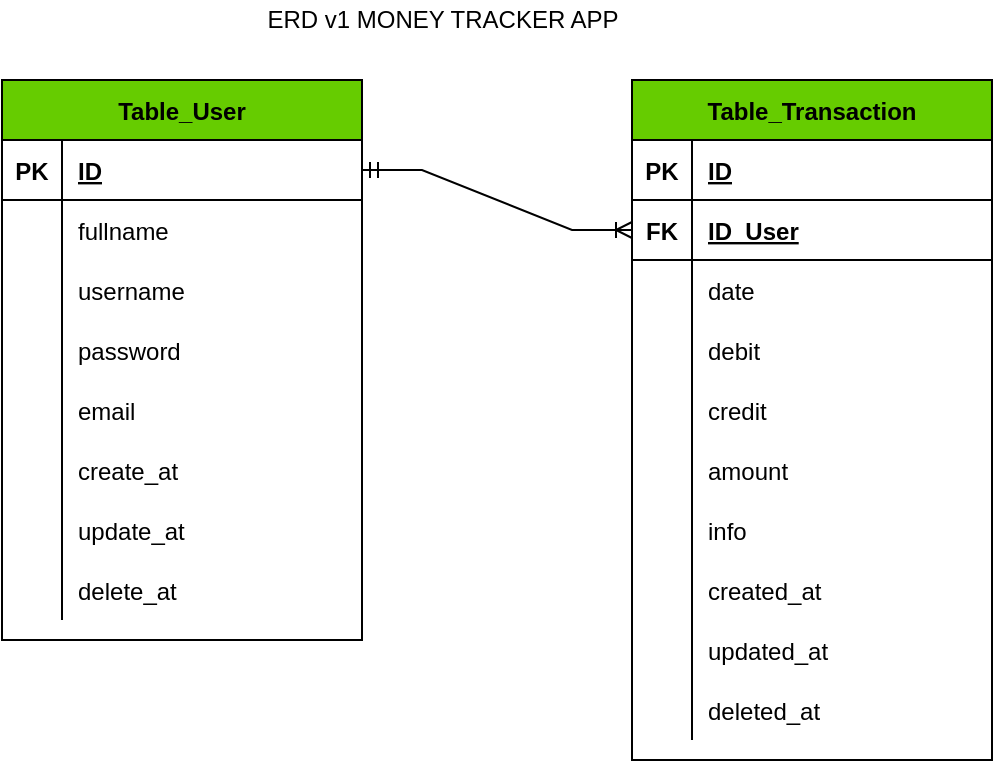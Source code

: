 <mxfile version="19.0.3" type="device"><diagram id="sNTAGQb7VIp_KdWMKtys" name="Page-1"><mxGraphModel dx="1046" dy="593" grid="1" gridSize="10" guides="1" tooltips="1" connect="1" arrows="1" fold="1" page="1" pageScale="1" pageWidth="1169" pageHeight="827" math="0" shadow="0"><root><mxCell id="0"/><mxCell id="1" parent="0"/><mxCell id="6x2mIcCouC2CUXuPMAEW-6" value="Table_Transaction" style="shape=table;startSize=30;container=1;collapsible=1;childLayout=tableLayout;fixedRows=1;rowLines=0;fontStyle=1;align=center;resizeLast=1;fillColor=#66CC00;" parent="1" vertex="1"><mxGeometry x="495" y="60" width="180" height="340" as="geometry"/></mxCell><mxCell id="6x2mIcCouC2CUXuPMAEW-7" value="" style="shape=tableRow;horizontal=0;startSize=0;swimlaneHead=0;swimlaneBody=0;fillColor=none;collapsible=0;dropTarget=0;points=[[0,0.5],[1,0.5]];portConstraint=eastwest;top=0;left=0;right=0;bottom=1;" parent="6x2mIcCouC2CUXuPMAEW-6" vertex="1"><mxGeometry y="30" width="180" height="30" as="geometry"/></mxCell><mxCell id="6x2mIcCouC2CUXuPMAEW-8" value="PK" style="shape=partialRectangle;connectable=0;fillColor=none;top=0;left=0;bottom=0;right=0;fontStyle=1;overflow=hidden;" parent="6x2mIcCouC2CUXuPMAEW-7" vertex="1"><mxGeometry width="30" height="30" as="geometry"><mxRectangle width="30" height="30" as="alternateBounds"/></mxGeometry></mxCell><mxCell id="6x2mIcCouC2CUXuPMAEW-9" value="ID" style="shape=partialRectangle;connectable=0;fillColor=none;top=0;left=0;bottom=0;right=0;align=left;spacingLeft=6;fontStyle=5;overflow=hidden;" parent="6x2mIcCouC2CUXuPMAEW-7" vertex="1"><mxGeometry x="30" width="150" height="30" as="geometry"><mxRectangle width="150" height="30" as="alternateBounds"/></mxGeometry></mxCell><mxCell id="REz807rj0KF1TPGI6vRZ-8" value="" style="shape=tableRow;horizontal=0;startSize=0;swimlaneHead=0;swimlaneBody=0;fillColor=none;collapsible=0;dropTarget=0;points=[[0,0.5],[1,0.5]];portConstraint=eastwest;top=0;left=0;right=0;bottom=1;" vertex="1" parent="6x2mIcCouC2CUXuPMAEW-6"><mxGeometry y="60" width="180" height="30" as="geometry"/></mxCell><mxCell id="REz807rj0KF1TPGI6vRZ-9" value="FK" style="shape=partialRectangle;connectable=0;fillColor=none;top=0;left=0;bottom=0;right=0;fontStyle=1;overflow=hidden;" vertex="1" parent="REz807rj0KF1TPGI6vRZ-8"><mxGeometry width="30" height="30" as="geometry"><mxRectangle width="30" height="30" as="alternateBounds"/></mxGeometry></mxCell><mxCell id="REz807rj0KF1TPGI6vRZ-10" value="ID_User" style="shape=partialRectangle;connectable=0;fillColor=none;top=0;left=0;bottom=0;right=0;align=left;spacingLeft=6;fontStyle=5;overflow=hidden;" vertex="1" parent="REz807rj0KF1TPGI6vRZ-8"><mxGeometry x="30" width="150" height="30" as="geometry"><mxRectangle width="150" height="30" as="alternateBounds"/></mxGeometry></mxCell><mxCell id="6x2mIcCouC2CUXuPMAEW-10" value="" style="shape=tableRow;horizontal=0;startSize=0;swimlaneHead=0;swimlaneBody=0;fillColor=none;collapsible=0;dropTarget=0;points=[[0,0.5],[1,0.5]];portConstraint=eastwest;top=0;left=0;right=0;bottom=0;" parent="6x2mIcCouC2CUXuPMAEW-6" vertex="1"><mxGeometry y="90" width="180" height="30" as="geometry"/></mxCell><mxCell id="6x2mIcCouC2CUXuPMAEW-11" value="" style="shape=partialRectangle;connectable=0;fillColor=none;top=0;left=0;bottom=0;right=0;editable=1;overflow=hidden;" parent="6x2mIcCouC2CUXuPMAEW-10" vertex="1"><mxGeometry width="30" height="30" as="geometry"><mxRectangle width="30" height="30" as="alternateBounds"/></mxGeometry></mxCell><mxCell id="6x2mIcCouC2CUXuPMAEW-12" value="date" style="shape=partialRectangle;connectable=0;fillColor=none;top=0;left=0;bottom=0;right=0;align=left;spacingLeft=6;overflow=hidden;" parent="6x2mIcCouC2CUXuPMAEW-10" vertex="1"><mxGeometry x="30" width="150" height="30" as="geometry"><mxRectangle width="150" height="30" as="alternateBounds"/></mxGeometry></mxCell><mxCell id="6x2mIcCouC2CUXuPMAEW-13" value="" style="shape=tableRow;horizontal=0;startSize=0;swimlaneHead=0;swimlaneBody=0;fillColor=none;collapsible=0;dropTarget=0;points=[[0,0.5],[1,0.5]];portConstraint=eastwest;top=0;left=0;right=0;bottom=0;" parent="6x2mIcCouC2CUXuPMAEW-6" vertex="1"><mxGeometry y="120" width="180" height="30" as="geometry"/></mxCell><mxCell id="6x2mIcCouC2CUXuPMAEW-14" value="" style="shape=partialRectangle;connectable=0;fillColor=none;top=0;left=0;bottom=0;right=0;editable=1;overflow=hidden;" parent="6x2mIcCouC2CUXuPMAEW-13" vertex="1"><mxGeometry width="30" height="30" as="geometry"><mxRectangle width="30" height="30" as="alternateBounds"/></mxGeometry></mxCell><mxCell id="6x2mIcCouC2CUXuPMAEW-15" value="debit" style="shape=partialRectangle;connectable=0;fillColor=none;top=0;left=0;bottom=0;right=0;align=left;spacingLeft=6;overflow=hidden;" parent="6x2mIcCouC2CUXuPMAEW-13" vertex="1"><mxGeometry x="30" width="150" height="30" as="geometry"><mxRectangle width="150" height="30" as="alternateBounds"/></mxGeometry></mxCell><mxCell id="6x2mIcCouC2CUXuPMAEW-16" value="" style="shape=tableRow;horizontal=0;startSize=0;swimlaneHead=0;swimlaneBody=0;fillColor=none;collapsible=0;dropTarget=0;points=[[0,0.5],[1,0.5]];portConstraint=eastwest;top=0;left=0;right=0;bottom=0;" parent="6x2mIcCouC2CUXuPMAEW-6" vertex="1"><mxGeometry y="150" width="180" height="30" as="geometry"/></mxCell><mxCell id="6x2mIcCouC2CUXuPMAEW-17" value="" style="shape=partialRectangle;connectable=0;fillColor=none;top=0;left=0;bottom=0;right=0;editable=1;overflow=hidden;" parent="6x2mIcCouC2CUXuPMAEW-16" vertex="1"><mxGeometry width="30" height="30" as="geometry"><mxRectangle width="30" height="30" as="alternateBounds"/></mxGeometry></mxCell><mxCell id="6x2mIcCouC2CUXuPMAEW-18" value="credit" style="shape=partialRectangle;connectable=0;fillColor=none;top=0;left=0;bottom=0;right=0;align=left;spacingLeft=6;overflow=hidden;" parent="6x2mIcCouC2CUXuPMAEW-16" vertex="1"><mxGeometry x="30" width="150" height="30" as="geometry"><mxRectangle width="150" height="30" as="alternateBounds"/></mxGeometry></mxCell><mxCell id="6x2mIcCouC2CUXuPMAEW-44" value="" style="shape=tableRow;horizontal=0;startSize=0;swimlaneHead=0;swimlaneBody=0;fillColor=none;collapsible=0;dropTarget=0;points=[[0,0.5],[1,0.5]];portConstraint=eastwest;top=0;left=0;right=0;bottom=0;" parent="6x2mIcCouC2CUXuPMAEW-6" vertex="1"><mxGeometry y="180" width="180" height="30" as="geometry"/></mxCell><mxCell id="6x2mIcCouC2CUXuPMAEW-45" value="" style="shape=partialRectangle;connectable=0;fillColor=none;top=0;left=0;bottom=0;right=0;editable=1;overflow=hidden;" parent="6x2mIcCouC2CUXuPMAEW-44" vertex="1"><mxGeometry width="30" height="30" as="geometry"><mxRectangle width="30" height="30" as="alternateBounds"/></mxGeometry></mxCell><mxCell id="6x2mIcCouC2CUXuPMAEW-46" value="amount" style="shape=partialRectangle;connectable=0;fillColor=none;top=0;left=0;bottom=0;right=0;align=left;spacingLeft=6;overflow=hidden;" parent="6x2mIcCouC2CUXuPMAEW-44" vertex="1"><mxGeometry x="30" width="150" height="30" as="geometry"><mxRectangle width="150" height="30" as="alternateBounds"/></mxGeometry></mxCell><mxCell id="6x2mIcCouC2CUXuPMAEW-47" value="" style="shape=tableRow;horizontal=0;startSize=0;swimlaneHead=0;swimlaneBody=0;fillColor=none;collapsible=0;dropTarget=0;points=[[0,0.5],[1,0.5]];portConstraint=eastwest;top=0;left=0;right=0;bottom=0;" parent="6x2mIcCouC2CUXuPMAEW-6" vertex="1"><mxGeometry y="210" width="180" height="30" as="geometry"/></mxCell><mxCell id="6x2mIcCouC2CUXuPMAEW-48" value="" style="shape=partialRectangle;connectable=0;fillColor=none;top=0;left=0;bottom=0;right=0;editable=1;overflow=hidden;" parent="6x2mIcCouC2CUXuPMAEW-47" vertex="1"><mxGeometry width="30" height="30" as="geometry"><mxRectangle width="30" height="30" as="alternateBounds"/></mxGeometry></mxCell><mxCell id="6x2mIcCouC2CUXuPMAEW-49" value="info" style="shape=partialRectangle;connectable=0;fillColor=none;top=0;left=0;bottom=0;right=0;align=left;spacingLeft=6;overflow=hidden;" parent="6x2mIcCouC2CUXuPMAEW-47" vertex="1"><mxGeometry x="30" width="150" height="30" as="geometry"><mxRectangle width="150" height="30" as="alternateBounds"/></mxGeometry></mxCell><mxCell id="6x2mIcCouC2CUXuPMAEW-50" value="" style="shape=tableRow;horizontal=0;startSize=0;swimlaneHead=0;swimlaneBody=0;fillColor=none;collapsible=0;dropTarget=0;points=[[0,0.5],[1,0.5]];portConstraint=eastwest;top=0;left=0;right=0;bottom=0;" parent="6x2mIcCouC2CUXuPMAEW-6" vertex="1"><mxGeometry y="240" width="180" height="30" as="geometry"/></mxCell><mxCell id="6x2mIcCouC2CUXuPMAEW-51" value="" style="shape=partialRectangle;connectable=0;fillColor=none;top=0;left=0;bottom=0;right=0;editable=1;overflow=hidden;" parent="6x2mIcCouC2CUXuPMAEW-50" vertex="1"><mxGeometry width="30" height="30" as="geometry"><mxRectangle width="30" height="30" as="alternateBounds"/></mxGeometry></mxCell><mxCell id="6x2mIcCouC2CUXuPMAEW-52" value="created_at" style="shape=partialRectangle;connectable=0;fillColor=none;top=0;left=0;bottom=0;right=0;align=left;spacingLeft=6;overflow=hidden;" parent="6x2mIcCouC2CUXuPMAEW-50" vertex="1"><mxGeometry x="30" width="150" height="30" as="geometry"><mxRectangle width="150" height="30" as="alternateBounds"/></mxGeometry></mxCell><mxCell id="REz807rj0KF1TPGI6vRZ-1" value="" style="shape=tableRow;horizontal=0;startSize=0;swimlaneHead=0;swimlaneBody=0;fillColor=none;collapsible=0;dropTarget=0;points=[[0,0.5],[1,0.5]];portConstraint=eastwest;top=0;left=0;right=0;bottom=0;" vertex="1" parent="6x2mIcCouC2CUXuPMAEW-6"><mxGeometry y="270" width="180" height="30" as="geometry"/></mxCell><mxCell id="REz807rj0KF1TPGI6vRZ-2" value="" style="shape=partialRectangle;connectable=0;fillColor=none;top=0;left=0;bottom=0;right=0;editable=1;overflow=hidden;" vertex="1" parent="REz807rj0KF1TPGI6vRZ-1"><mxGeometry width="30" height="30" as="geometry"><mxRectangle width="30" height="30" as="alternateBounds"/></mxGeometry></mxCell><mxCell id="REz807rj0KF1TPGI6vRZ-3" value="updated_at" style="shape=partialRectangle;connectable=0;fillColor=none;top=0;left=0;bottom=0;right=0;align=left;spacingLeft=6;overflow=hidden;" vertex="1" parent="REz807rj0KF1TPGI6vRZ-1"><mxGeometry x="30" width="150" height="30" as="geometry"><mxRectangle width="150" height="30" as="alternateBounds"/></mxGeometry></mxCell><mxCell id="REz807rj0KF1TPGI6vRZ-4" value="" style="shape=tableRow;horizontal=0;startSize=0;swimlaneHead=0;swimlaneBody=0;fillColor=none;collapsible=0;dropTarget=0;points=[[0,0.5],[1,0.5]];portConstraint=eastwest;top=0;left=0;right=0;bottom=0;" vertex="1" parent="6x2mIcCouC2CUXuPMAEW-6"><mxGeometry y="300" width="180" height="30" as="geometry"/></mxCell><mxCell id="REz807rj0KF1TPGI6vRZ-5" value="" style="shape=partialRectangle;connectable=0;fillColor=none;top=0;left=0;bottom=0;right=0;editable=1;overflow=hidden;" vertex="1" parent="REz807rj0KF1TPGI6vRZ-4"><mxGeometry width="30" height="30" as="geometry"><mxRectangle width="30" height="30" as="alternateBounds"/></mxGeometry></mxCell><mxCell id="REz807rj0KF1TPGI6vRZ-6" value="deleted_at" style="shape=partialRectangle;connectable=0;fillColor=none;top=0;left=0;bottom=0;right=0;align=left;spacingLeft=6;overflow=hidden;" vertex="1" parent="REz807rj0KF1TPGI6vRZ-4"><mxGeometry x="30" width="150" height="30" as="geometry"><mxRectangle width="150" height="30" as="alternateBounds"/></mxGeometry></mxCell><mxCell id="6x2mIcCouC2CUXuPMAEW-19" value="Table_User" style="shape=table;startSize=30;container=1;collapsible=1;childLayout=tableLayout;fixedRows=1;rowLines=0;fontStyle=1;align=center;resizeLast=1;fillColor=#66CC00;" parent="1" vertex="1"><mxGeometry x="180" y="60" width="180" height="280" as="geometry"/></mxCell><mxCell id="6x2mIcCouC2CUXuPMAEW-20" value="" style="shape=tableRow;horizontal=0;startSize=0;swimlaneHead=0;swimlaneBody=0;fillColor=none;collapsible=0;dropTarget=0;points=[[0,0.5],[1,0.5]];portConstraint=eastwest;top=0;left=0;right=0;bottom=1;" parent="6x2mIcCouC2CUXuPMAEW-19" vertex="1"><mxGeometry y="30" width="180" height="30" as="geometry"/></mxCell><mxCell id="6x2mIcCouC2CUXuPMAEW-21" value="PK" style="shape=partialRectangle;connectable=0;fillColor=none;top=0;left=0;bottom=0;right=0;fontStyle=1;overflow=hidden;" parent="6x2mIcCouC2CUXuPMAEW-20" vertex="1"><mxGeometry width="30" height="30" as="geometry"><mxRectangle width="30" height="30" as="alternateBounds"/></mxGeometry></mxCell><mxCell id="6x2mIcCouC2CUXuPMAEW-22" value="ID" style="shape=partialRectangle;connectable=0;fillColor=none;top=0;left=0;bottom=0;right=0;align=left;spacingLeft=6;fontStyle=5;overflow=hidden;" parent="6x2mIcCouC2CUXuPMAEW-20" vertex="1"><mxGeometry x="30" width="150" height="30" as="geometry"><mxRectangle width="150" height="30" as="alternateBounds"/></mxGeometry></mxCell><mxCell id="6x2mIcCouC2CUXuPMAEW-23" value="" style="shape=tableRow;horizontal=0;startSize=0;swimlaneHead=0;swimlaneBody=0;fillColor=none;collapsible=0;dropTarget=0;points=[[0,0.5],[1,0.5]];portConstraint=eastwest;top=0;left=0;right=0;bottom=0;" parent="6x2mIcCouC2CUXuPMAEW-19" vertex="1"><mxGeometry y="60" width="180" height="30" as="geometry"/></mxCell><mxCell id="6x2mIcCouC2CUXuPMAEW-24" value="" style="shape=partialRectangle;connectable=0;fillColor=none;top=0;left=0;bottom=0;right=0;editable=1;overflow=hidden;" parent="6x2mIcCouC2CUXuPMAEW-23" vertex="1"><mxGeometry width="30" height="30" as="geometry"><mxRectangle width="30" height="30" as="alternateBounds"/></mxGeometry></mxCell><mxCell id="6x2mIcCouC2CUXuPMAEW-25" value="fullname" style="shape=partialRectangle;connectable=0;fillColor=none;top=0;left=0;bottom=0;right=0;align=left;spacingLeft=6;overflow=hidden;" parent="6x2mIcCouC2CUXuPMAEW-23" vertex="1"><mxGeometry x="30" width="150" height="30" as="geometry"><mxRectangle width="150" height="30" as="alternateBounds"/></mxGeometry></mxCell><mxCell id="6x2mIcCouC2CUXuPMAEW-26" value="" style="shape=tableRow;horizontal=0;startSize=0;swimlaneHead=0;swimlaneBody=0;fillColor=none;collapsible=0;dropTarget=0;points=[[0,0.5],[1,0.5]];portConstraint=eastwest;top=0;left=0;right=0;bottom=0;" parent="6x2mIcCouC2CUXuPMAEW-19" vertex="1"><mxGeometry y="90" width="180" height="30" as="geometry"/></mxCell><mxCell id="6x2mIcCouC2CUXuPMAEW-27" value="" style="shape=partialRectangle;connectable=0;fillColor=none;top=0;left=0;bottom=0;right=0;editable=1;overflow=hidden;" parent="6x2mIcCouC2CUXuPMAEW-26" vertex="1"><mxGeometry width="30" height="30" as="geometry"><mxRectangle width="30" height="30" as="alternateBounds"/></mxGeometry></mxCell><mxCell id="6x2mIcCouC2CUXuPMAEW-28" value="username" style="shape=partialRectangle;connectable=0;fillColor=none;top=0;left=0;bottom=0;right=0;align=left;spacingLeft=6;overflow=hidden;" parent="6x2mIcCouC2CUXuPMAEW-26" vertex="1"><mxGeometry x="30" width="150" height="30" as="geometry"><mxRectangle width="150" height="30" as="alternateBounds"/></mxGeometry></mxCell><mxCell id="6x2mIcCouC2CUXuPMAEW-29" value="" style="shape=tableRow;horizontal=0;startSize=0;swimlaneHead=0;swimlaneBody=0;fillColor=none;collapsible=0;dropTarget=0;points=[[0,0.5],[1,0.5]];portConstraint=eastwest;top=0;left=0;right=0;bottom=0;" parent="6x2mIcCouC2CUXuPMAEW-19" vertex="1"><mxGeometry y="120" width="180" height="30" as="geometry"/></mxCell><mxCell id="6x2mIcCouC2CUXuPMAEW-30" value="" style="shape=partialRectangle;connectable=0;fillColor=none;top=0;left=0;bottom=0;right=0;editable=1;overflow=hidden;" parent="6x2mIcCouC2CUXuPMAEW-29" vertex="1"><mxGeometry width="30" height="30" as="geometry"><mxRectangle width="30" height="30" as="alternateBounds"/></mxGeometry></mxCell><mxCell id="6x2mIcCouC2CUXuPMAEW-31" value="password" style="shape=partialRectangle;connectable=0;fillColor=none;top=0;left=0;bottom=0;right=0;align=left;spacingLeft=6;overflow=hidden;" parent="6x2mIcCouC2CUXuPMAEW-29" vertex="1"><mxGeometry x="30" width="150" height="30" as="geometry"><mxRectangle width="150" height="30" as="alternateBounds"/></mxGeometry></mxCell><mxCell id="6x2mIcCouC2CUXuPMAEW-32" value="" style="shape=tableRow;horizontal=0;startSize=0;swimlaneHead=0;swimlaneBody=0;fillColor=none;collapsible=0;dropTarget=0;points=[[0,0.5],[1,0.5]];portConstraint=eastwest;top=0;left=0;right=0;bottom=0;" parent="6x2mIcCouC2CUXuPMAEW-19" vertex="1"><mxGeometry y="150" width="180" height="30" as="geometry"/></mxCell><mxCell id="6x2mIcCouC2CUXuPMAEW-33" value="" style="shape=partialRectangle;connectable=0;fillColor=none;top=0;left=0;bottom=0;right=0;editable=1;overflow=hidden;" parent="6x2mIcCouC2CUXuPMAEW-32" vertex="1"><mxGeometry width="30" height="30" as="geometry"><mxRectangle width="30" height="30" as="alternateBounds"/></mxGeometry></mxCell><mxCell id="6x2mIcCouC2CUXuPMAEW-34" value="email" style="shape=partialRectangle;connectable=0;fillColor=none;top=0;left=0;bottom=0;right=0;align=left;spacingLeft=6;overflow=hidden;" parent="6x2mIcCouC2CUXuPMAEW-32" vertex="1"><mxGeometry x="30" width="150" height="30" as="geometry"><mxRectangle width="150" height="30" as="alternateBounds"/></mxGeometry></mxCell><mxCell id="6x2mIcCouC2CUXuPMAEW-53" value="" style="shape=tableRow;horizontal=0;startSize=0;swimlaneHead=0;swimlaneBody=0;fillColor=none;collapsible=0;dropTarget=0;points=[[0,0.5],[1,0.5]];portConstraint=eastwest;top=0;left=0;right=0;bottom=0;" parent="6x2mIcCouC2CUXuPMAEW-19" vertex="1"><mxGeometry y="180" width="180" height="30" as="geometry"/></mxCell><mxCell id="6x2mIcCouC2CUXuPMAEW-54" value="" style="shape=partialRectangle;connectable=0;fillColor=none;top=0;left=0;bottom=0;right=0;editable=1;overflow=hidden;" parent="6x2mIcCouC2CUXuPMAEW-53" vertex="1"><mxGeometry width="30" height="30" as="geometry"><mxRectangle width="30" height="30" as="alternateBounds"/></mxGeometry></mxCell><mxCell id="6x2mIcCouC2CUXuPMAEW-55" value="create_at" style="shape=partialRectangle;connectable=0;fillColor=none;top=0;left=0;bottom=0;right=0;align=left;spacingLeft=6;overflow=hidden;" parent="6x2mIcCouC2CUXuPMAEW-53" vertex="1"><mxGeometry x="30" width="150" height="30" as="geometry"><mxRectangle width="150" height="30" as="alternateBounds"/></mxGeometry></mxCell><mxCell id="6x2mIcCouC2CUXuPMAEW-56" value="" style="shape=tableRow;horizontal=0;startSize=0;swimlaneHead=0;swimlaneBody=0;fillColor=none;collapsible=0;dropTarget=0;points=[[0,0.5],[1,0.5]];portConstraint=eastwest;top=0;left=0;right=0;bottom=0;" parent="6x2mIcCouC2CUXuPMAEW-19" vertex="1"><mxGeometry y="210" width="180" height="30" as="geometry"/></mxCell><mxCell id="6x2mIcCouC2CUXuPMAEW-57" value="" style="shape=partialRectangle;connectable=0;fillColor=none;top=0;left=0;bottom=0;right=0;editable=1;overflow=hidden;" parent="6x2mIcCouC2CUXuPMAEW-56" vertex="1"><mxGeometry width="30" height="30" as="geometry"><mxRectangle width="30" height="30" as="alternateBounds"/></mxGeometry></mxCell><mxCell id="6x2mIcCouC2CUXuPMAEW-58" value="update_at" style="shape=partialRectangle;connectable=0;fillColor=none;top=0;left=0;bottom=0;right=0;align=left;spacingLeft=6;overflow=hidden;" parent="6x2mIcCouC2CUXuPMAEW-56" vertex="1"><mxGeometry x="30" width="150" height="30" as="geometry"><mxRectangle width="150" height="30" as="alternateBounds"/></mxGeometry></mxCell><mxCell id="6x2mIcCouC2CUXuPMAEW-59" value="" style="shape=tableRow;horizontal=0;startSize=0;swimlaneHead=0;swimlaneBody=0;fillColor=none;collapsible=0;dropTarget=0;points=[[0,0.5],[1,0.5]];portConstraint=eastwest;top=0;left=0;right=0;bottom=0;" parent="6x2mIcCouC2CUXuPMAEW-19" vertex="1"><mxGeometry y="240" width="180" height="30" as="geometry"/></mxCell><mxCell id="6x2mIcCouC2CUXuPMAEW-60" value="" style="shape=partialRectangle;connectable=0;fillColor=none;top=0;left=0;bottom=0;right=0;editable=1;overflow=hidden;" parent="6x2mIcCouC2CUXuPMAEW-59" vertex="1"><mxGeometry width="30" height="30" as="geometry"><mxRectangle width="30" height="30" as="alternateBounds"/></mxGeometry></mxCell><mxCell id="6x2mIcCouC2CUXuPMAEW-61" value="delete_at" style="shape=partialRectangle;connectable=0;fillColor=none;top=0;left=0;bottom=0;right=0;align=left;spacingLeft=6;overflow=hidden;" parent="6x2mIcCouC2CUXuPMAEW-59" vertex="1"><mxGeometry x="30" width="150" height="30" as="geometry"><mxRectangle width="150" height="30" as="alternateBounds"/></mxGeometry></mxCell><mxCell id="REz807rj0KF1TPGI6vRZ-7" value="ERD v1 MONEY TRACKER APP" style="text;html=1;align=center;verticalAlign=middle;resizable=0;points=[];autosize=1;strokeColor=none;fillColor=none;" vertex="1" parent="1"><mxGeometry x="305" y="20" width="190" height="20" as="geometry"/></mxCell><mxCell id="REz807rj0KF1TPGI6vRZ-11" value="" style="edgeStyle=entityRelationEdgeStyle;fontSize=12;html=1;endArrow=ERoneToMany;startArrow=ERmandOne;rounded=0;exitX=1;exitY=0.5;exitDx=0;exitDy=0;entryX=0;entryY=0.5;entryDx=0;entryDy=0;" edge="1" parent="1" source="6x2mIcCouC2CUXuPMAEW-20" target="REz807rj0KF1TPGI6vRZ-8"><mxGeometry width="100" height="100" relative="1" as="geometry"><mxPoint x="480" y="360" as="sourcePoint"/><mxPoint x="580" y="260" as="targetPoint"/></mxGeometry></mxCell></root></mxGraphModel></diagram></mxfile>